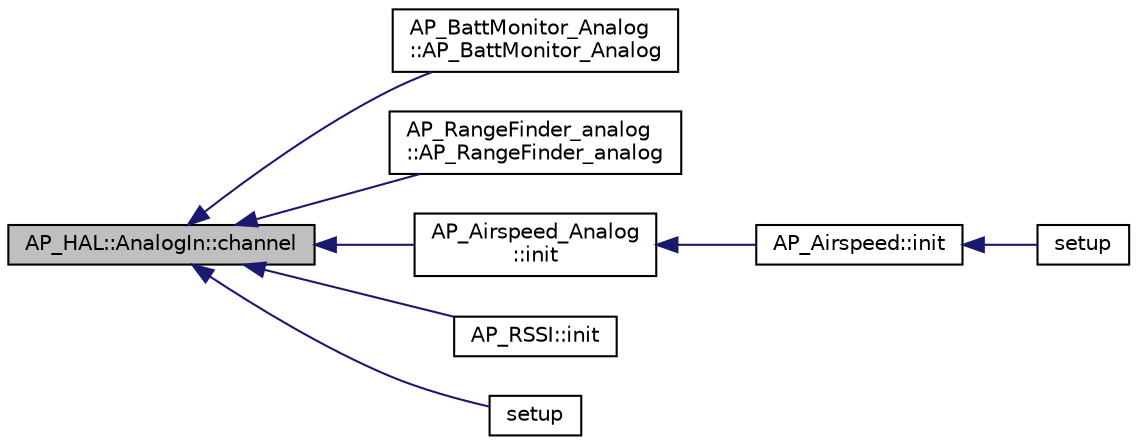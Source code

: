 digraph "AP_HAL::AnalogIn::channel"
{
 // INTERACTIVE_SVG=YES
  edge [fontname="Helvetica",fontsize="10",labelfontname="Helvetica",labelfontsize="10"];
  node [fontname="Helvetica",fontsize="10",shape=record];
  rankdir="LR";
  Node1 [label="AP_HAL::AnalogIn::channel",height=0.2,width=0.4,color="black", fillcolor="grey75", style="filled", fontcolor="black"];
  Node1 -> Node2 [dir="back",color="midnightblue",fontsize="10",style="solid",fontname="Helvetica"];
  Node2 [label="AP_BattMonitor_Analog\l::AP_BattMonitor_Analog",height=0.2,width=0.4,color="black", fillcolor="white", style="filled",URL="$classAP__BattMonitor__Analog.html#a5429534a064ce70fa2d061e1db62e9b8",tooltip="Constructor. "];
  Node1 -> Node3 [dir="back",color="midnightblue",fontsize="10",style="solid",fontname="Helvetica"];
  Node3 [label="AP_RangeFinder_analog\l::AP_RangeFinder_analog",height=0.2,width=0.4,color="black", fillcolor="white", style="filled",URL="$classAP__RangeFinder__analog.html#a04bfb7df1a0952c471040ca4c885fdb1"];
  Node1 -> Node4 [dir="back",color="midnightblue",fontsize="10",style="solid",fontname="Helvetica"];
  Node4 [label="AP_Airspeed_Analog\l::init",height=0.2,width=0.4,color="black", fillcolor="white", style="filled",URL="$classAP__Airspeed__Analog.html#a378d85fdc155c83dcee1858040712904"];
  Node4 -> Node5 [dir="back",color="midnightblue",fontsize="10",style="solid",fontname="Helvetica"];
  Node5 [label="AP_Airspeed::init",height=0.2,width=0.4,color="black", fillcolor="white", style="filled",URL="$classAP__Airspeed.html#a7499575104f24c6502e1148c353d9637"];
  Node5 -> Node6 [dir="back",color="midnightblue",fontsize="10",style="solid",fontname="Helvetica"];
  Node6 [label="setup",height=0.2,width=0.4,color="black", fillcolor="white", style="filled",URL="$Airspeed_8cpp.html#a4fc01d736fe50cf5b977f755b675f11d"];
  Node1 -> Node7 [dir="back",color="midnightblue",fontsize="10",style="solid",fontname="Helvetica"];
  Node7 [label="AP_RSSI::init",height=0.2,width=0.4,color="black", fillcolor="white", style="filled",URL="$classAP__RSSI.html#aff812b5ec77566214ad7cb69a2eef47c"];
  Node1 -> Node8 [dir="back",color="midnightblue",fontsize="10",style="solid",fontname="Helvetica"];
  Node8 [label="setup",height=0.2,width=0.4,color="black", fillcolor="white", style="filled",URL="$examples_2AnalogIn_2AnalogIn_8cpp.html#a7dfd9b79bc5a37d7df40207afbc5431f"];
}
